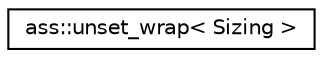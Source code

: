 digraph "Graphical Class Hierarchy"
{
 // LATEX_PDF_SIZE
  edge [fontname="Helvetica",fontsize="10",labelfontname="Helvetica",labelfontsize="10"];
  node [fontname="Helvetica",fontsize="10",shape=record];
  rankdir="LR";
  Node0 [label="ass::unset_wrap\< Sizing \>",height=0.2,width=0.4,color="black", fillcolor="white", style="filled",URL="$structass_1_1unset__wrap.html",tooltip=" "];
}
